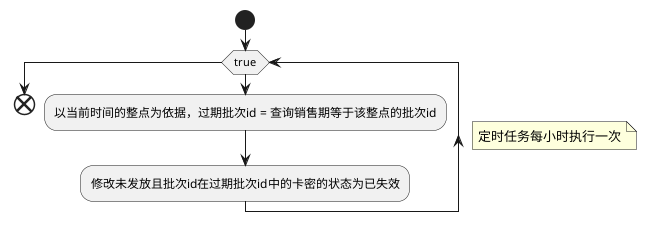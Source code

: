@startuml
start

while(true)
note right: 定时任务每小时执行一次
    :以当前时间的整点为依据，过期批次id = 查询销售期等于该整点的批次id;
    :修改未发放且批次id在过期批次id中的卡密的状态为已失效;
endwhile
end
@enduml1